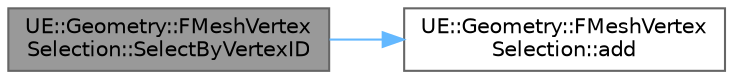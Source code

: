 digraph "UE::Geometry::FMeshVertexSelection::SelectByVertexID"
{
 // INTERACTIVE_SVG=YES
 // LATEX_PDF_SIZE
  bgcolor="transparent";
  edge [fontname=Helvetica,fontsize=10,labelfontname=Helvetica,labelfontsize=10];
  node [fontname=Helvetica,fontsize=10,shape=box,height=0.2,width=0.4];
  rankdir="LR";
  Node1 [id="Node000001",label="UE::Geometry::FMeshVertex\lSelection::SelectByVertexID",height=0.2,width=0.4,color="gray40", fillcolor="grey60", style="filled", fontcolor="black",tooltip="Select vertices where PredicteFunc(VertexID) == bSelectTrue."];
  Node1 -> Node2 [id="edge1_Node000001_Node000002",color="steelblue1",style="solid",tooltip=" "];
  Node2 [id="Node000002",label="UE::Geometry::FMeshVertex\lSelection::add",height=0.2,width=0.4,color="grey40", fillcolor="white", style="filled",URL="$d8/dbe/classUE_1_1Geometry_1_1FMeshVertexSelection.html#a8f8951b7b244915179abab73e5a9b97f",tooltip=" "];
}
